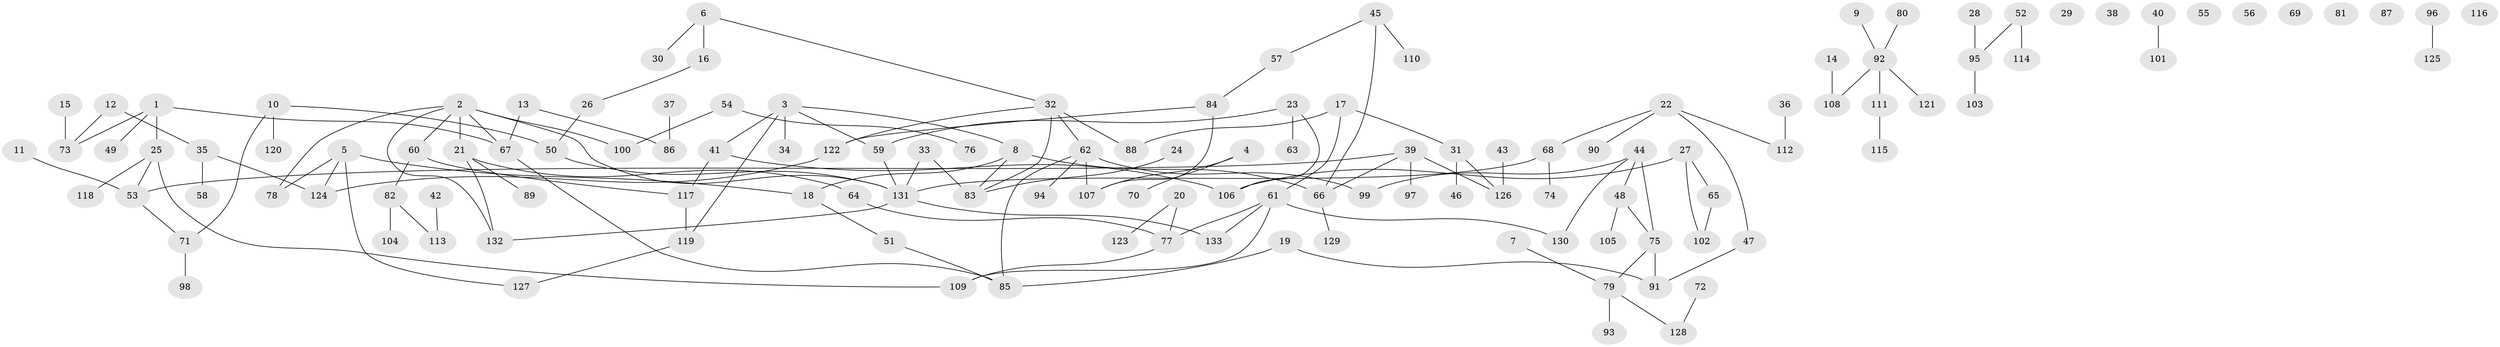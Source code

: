 // Generated by graph-tools (version 1.1) at 2025/33/03/09/25 02:33:44]
// undirected, 133 vertices, 147 edges
graph export_dot {
graph [start="1"]
  node [color=gray90,style=filled];
  1;
  2;
  3;
  4;
  5;
  6;
  7;
  8;
  9;
  10;
  11;
  12;
  13;
  14;
  15;
  16;
  17;
  18;
  19;
  20;
  21;
  22;
  23;
  24;
  25;
  26;
  27;
  28;
  29;
  30;
  31;
  32;
  33;
  34;
  35;
  36;
  37;
  38;
  39;
  40;
  41;
  42;
  43;
  44;
  45;
  46;
  47;
  48;
  49;
  50;
  51;
  52;
  53;
  54;
  55;
  56;
  57;
  58;
  59;
  60;
  61;
  62;
  63;
  64;
  65;
  66;
  67;
  68;
  69;
  70;
  71;
  72;
  73;
  74;
  75;
  76;
  77;
  78;
  79;
  80;
  81;
  82;
  83;
  84;
  85;
  86;
  87;
  88;
  89;
  90;
  91;
  92;
  93;
  94;
  95;
  96;
  97;
  98;
  99;
  100;
  101;
  102;
  103;
  104;
  105;
  106;
  107;
  108;
  109;
  110;
  111;
  112;
  113;
  114;
  115;
  116;
  117;
  118;
  119;
  120;
  121;
  122;
  123;
  124;
  125;
  126;
  127;
  128;
  129;
  130;
  131;
  132;
  133;
  1 -- 25;
  1 -- 49;
  1 -- 67;
  1 -- 73;
  2 -- 21;
  2 -- 60;
  2 -- 67;
  2 -- 78;
  2 -- 100;
  2 -- 131;
  2 -- 132;
  3 -- 8;
  3 -- 34;
  3 -- 41;
  3 -- 59;
  3 -- 119;
  4 -- 70;
  4 -- 107;
  5 -- 18;
  5 -- 78;
  5 -- 124;
  5 -- 127;
  6 -- 16;
  6 -- 30;
  6 -- 32;
  7 -- 79;
  8 -- 18;
  8 -- 66;
  8 -- 83;
  9 -- 92;
  10 -- 50;
  10 -- 71;
  10 -- 120;
  11 -- 53;
  12 -- 35;
  12 -- 73;
  13 -- 67;
  13 -- 86;
  14 -- 108;
  15 -- 73;
  16 -- 26;
  17 -- 31;
  17 -- 61;
  17 -- 88;
  18 -- 51;
  19 -- 85;
  19 -- 91;
  20 -- 77;
  20 -- 123;
  21 -- 64;
  21 -- 89;
  21 -- 132;
  22 -- 47;
  22 -- 68;
  22 -- 90;
  22 -- 112;
  23 -- 59;
  23 -- 63;
  23 -- 106;
  24 -- 83;
  25 -- 53;
  25 -- 109;
  25 -- 118;
  26 -- 50;
  27 -- 65;
  27 -- 102;
  27 -- 106;
  28 -- 95;
  31 -- 46;
  31 -- 126;
  32 -- 62;
  32 -- 83;
  32 -- 88;
  32 -- 122;
  33 -- 83;
  33 -- 131;
  35 -- 58;
  35 -- 124;
  36 -- 112;
  37 -- 86;
  39 -- 53;
  39 -- 66;
  39 -- 97;
  39 -- 126;
  40 -- 101;
  41 -- 106;
  41 -- 117;
  42 -- 113;
  43 -- 126;
  44 -- 48;
  44 -- 75;
  44 -- 99;
  44 -- 130;
  45 -- 57;
  45 -- 66;
  45 -- 110;
  47 -- 91;
  48 -- 75;
  48 -- 105;
  50 -- 131;
  51 -- 85;
  52 -- 95;
  52 -- 114;
  53 -- 71;
  54 -- 76;
  54 -- 100;
  57 -- 84;
  59 -- 131;
  60 -- 82;
  60 -- 117;
  61 -- 77;
  61 -- 109;
  61 -- 130;
  61 -- 133;
  62 -- 85;
  62 -- 94;
  62 -- 99;
  62 -- 107;
  64 -- 77;
  65 -- 102;
  66 -- 129;
  67 -- 85;
  68 -- 74;
  68 -- 131;
  71 -- 98;
  72 -- 128;
  75 -- 79;
  75 -- 91;
  77 -- 109;
  79 -- 93;
  79 -- 128;
  80 -- 92;
  82 -- 104;
  82 -- 113;
  84 -- 107;
  84 -- 122;
  92 -- 108;
  92 -- 111;
  92 -- 121;
  95 -- 103;
  96 -- 125;
  111 -- 115;
  117 -- 119;
  119 -- 127;
  122 -- 124;
  131 -- 132;
  131 -- 133;
}
